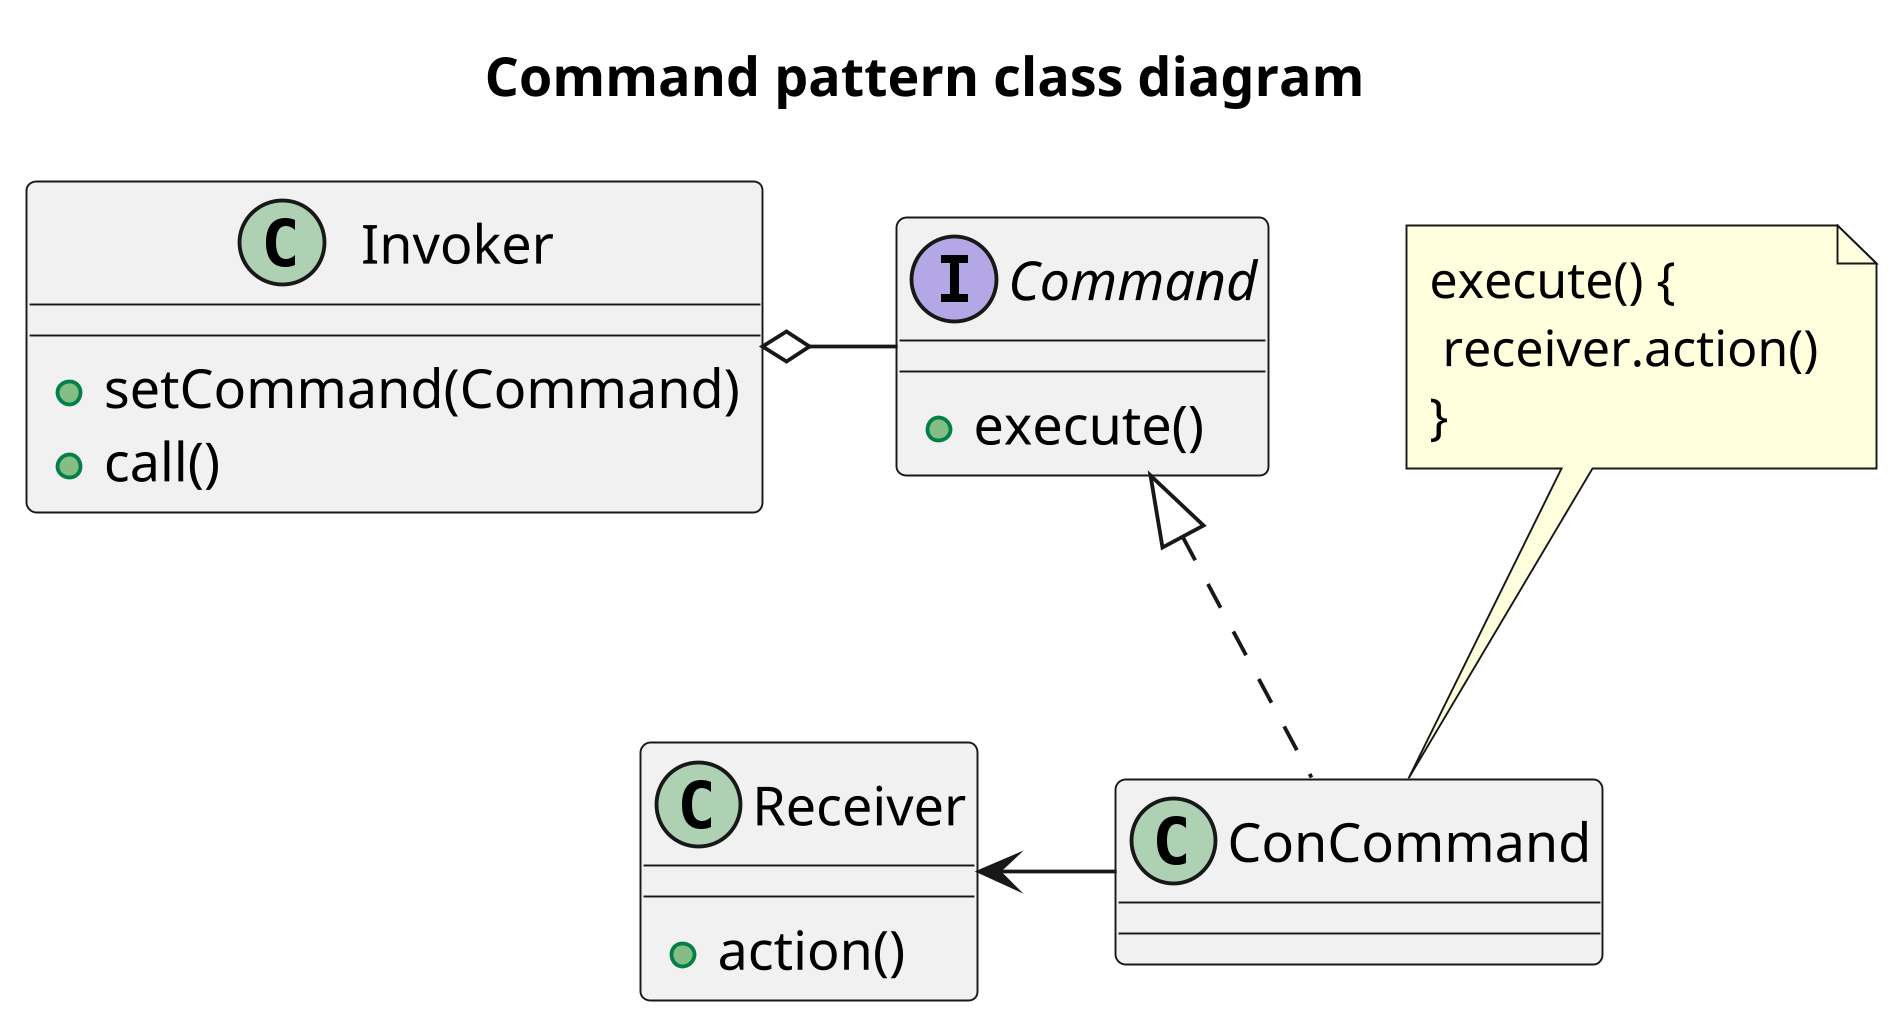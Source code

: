 @startuml
scale 1024 height
title Command pattern class diagram

class Invoker {
    + setCommand(Command)
    + call()
}
class Receiver {
    + action()
}
interface Command {
    + execute()
}
class ConCommand

Invoker o- Command
Command <|.. ConCommand
Receiver <- ConCommand

note "execute() {\n receiver.action()\n}" as N1
N1 .. ConCommand
@enduml